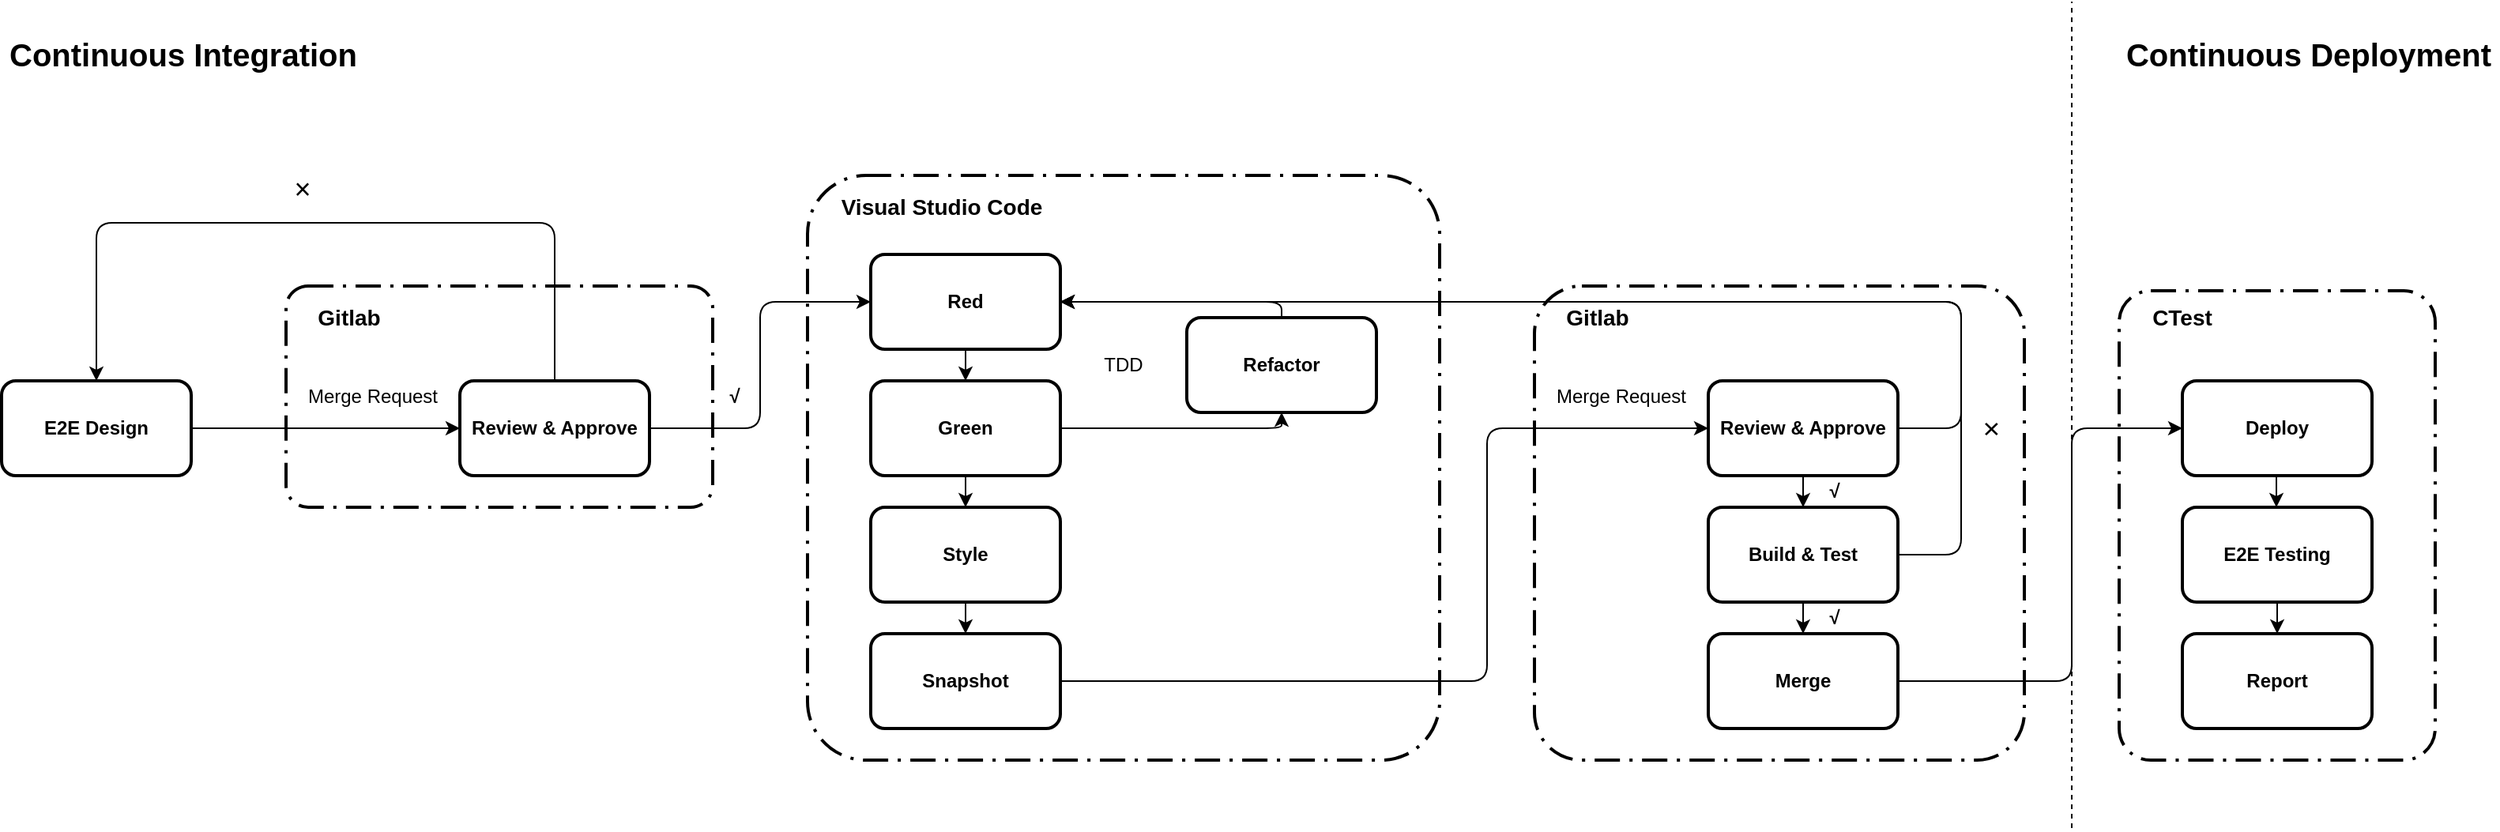 <mxfile version="14.4.3" type="github">
  <diagram id="qw9rI07wksaECOxZq3Me" name="第 1 页">
    <mxGraphModel dx="2066" dy="1021" grid="1" gridSize="10" guides="1" tooltips="1" connect="1" arrows="1" fold="1" page="1" pageScale="1" pageWidth="413" pageHeight="291" math="0" shadow="0">
      <root>
        <mxCell id="0" />
        <mxCell id="1" parent="0" />
        <mxCell id="wL68jLW9mCfYWidtdzE7-35" value="" style="rounded=1;arcSize=10;dashed=1;strokeColor=#000000;fillColor=none;gradientColor=none;dashPattern=8 3 1 3;strokeWidth=2;sketch=0;" vertex="1" parent="1">
          <mxGeometry x="550" y="285" width="400" height="370" as="geometry" />
        </mxCell>
        <mxCell id="wL68jLW9mCfYWidtdzE7-59" value="" style="rounded=1;arcSize=10;dashed=1;strokeColor=#000000;fillColor=none;gradientColor=none;dashPattern=8 3 1 3;strokeWidth=2;sketch=0;" vertex="1" parent="1">
          <mxGeometry x="1380" y="358" width="200" height="297" as="geometry" />
        </mxCell>
        <mxCell id="wL68jLW9mCfYWidtdzE7-33" value="" style="rounded=1;arcSize=10;dashed=1;strokeColor=#000000;fillColor=none;gradientColor=none;dashPattern=8 3 1 3;strokeWidth=2;sketch=0;" vertex="1" parent="1">
          <mxGeometry x="220" y="355" width="270" height="140" as="geometry" />
        </mxCell>
        <mxCell id="wL68jLW9mCfYWidtdzE7-45" value="" style="rounded=1;arcSize=10;dashed=1;strokeColor=#000000;fillColor=none;gradientColor=none;dashPattern=8 3 1 3;strokeWidth=2;sketch=0;" vertex="1" parent="1">
          <mxGeometry x="1010" y="355" width="310" height="300" as="geometry" />
        </mxCell>
        <mxCell id="7sA82I2yNGj9qkQ9EEGA-17" value="" style="edgeStyle=elbowEdgeStyle;elbow=vertical;endArrow=classic;html=1;exitX=0.5;exitY=0;exitDx=0;exitDy=0;entryX=0.5;entryY=0;entryDx=0;entryDy=0;" parent="1" source="wL68jLW9mCfYWidtdzE7-2" edge="1" target="7sA82I2yNGj9qkQ9EEGA-32">
          <mxGeometry width="50" height="50" relative="1" as="geometry">
            <mxPoint x="550" y="415" as="sourcePoint" />
            <mxPoint x="180" y="415" as="targetPoint" />
            <Array as="points">
              <mxPoint x="250" y="315" />
            </Array>
          </mxGeometry>
        </mxCell>
        <mxCell id="7sA82I2yNGj9qkQ9EEGA-32" value="&lt;b&gt;E2E Design&lt;/b&gt;" style="rounded=1;whiteSpace=wrap;html=1;sketch=0;strokeWidth=2;fillColor=none;" parent="1" vertex="1">
          <mxGeometry x="40" y="415" width="120" height="60" as="geometry" />
        </mxCell>
        <mxCell id="wL68jLW9mCfYWidtdzE7-2" value="&lt;b&gt;Review &amp;amp; Approve&lt;/b&gt;" style="rounded=1;whiteSpace=wrap;html=1;sketch=0;strokeWidth=2;fillColor=none;" vertex="1" parent="1">
          <mxGeometry x="330" y="415" width="120" height="60" as="geometry" />
        </mxCell>
        <mxCell id="wL68jLW9mCfYWidtdzE7-3" value="Merge Request" style="text;html=1;strokeColor=none;fillColor=none;align=center;verticalAlign=middle;whiteSpace=wrap;rounded=0;sketch=0;" vertex="1" parent="1">
          <mxGeometry x="230" y="415" width="90" height="20" as="geometry" />
        </mxCell>
        <mxCell id="wL68jLW9mCfYWidtdzE7-11" value="&lt;font style=&quot;font-size: 18px&quot;&gt;×&lt;/font&gt;" style="text;html=1;align=center;verticalAlign=middle;resizable=0;points=[];autosize=1;" vertex="1" parent="1">
          <mxGeometry x="215" y="284" width="30" height="20" as="geometry" />
        </mxCell>
        <mxCell id="wL68jLW9mCfYWidtdzE7-12" value="&lt;b&gt;Green&lt;/b&gt;" style="rounded=1;whiteSpace=wrap;html=1;sketch=0;strokeWidth=2;fillColor=none;" vertex="1" parent="1">
          <mxGeometry x="590" y="415" width="120" height="60" as="geometry" />
        </mxCell>
        <mxCell id="wL68jLW9mCfYWidtdzE7-13" value="&lt;b&gt;Refactor&lt;/b&gt;" style="rounded=1;whiteSpace=wrap;html=1;sketch=0;strokeWidth=2;fillColor=none;" vertex="1" parent="1">
          <mxGeometry x="790" y="375" width="120" height="60" as="geometry" />
        </mxCell>
        <mxCell id="wL68jLW9mCfYWidtdzE7-16" value="&lt;b&gt;Red&lt;/b&gt;" style="rounded=1;whiteSpace=wrap;html=1;sketch=0;strokeWidth=2;fillColor=none;" vertex="1" parent="1">
          <mxGeometry x="590" y="335" width="120" height="60" as="geometry" />
        </mxCell>
        <mxCell id="wL68jLW9mCfYWidtdzE7-17" value="" style="edgeStyle=segmentEdgeStyle;endArrow=classic;html=1;entryX=1;entryY=0.5;entryDx=0;entryDy=0;exitX=0.5;exitY=0;exitDx=0;exitDy=0;" edge="1" parent="1" source="wL68jLW9mCfYWidtdzE7-13" target="wL68jLW9mCfYWidtdzE7-16">
          <mxGeometry width="50" height="50" relative="1" as="geometry">
            <mxPoint x="910" y="405" as="sourcePoint" />
            <mxPoint x="880" y="335" as="targetPoint" />
            <Array as="points">
              <mxPoint x="850" y="365" />
            </Array>
          </mxGeometry>
        </mxCell>
        <mxCell id="wL68jLW9mCfYWidtdzE7-18" value="" style="edgeStyle=segmentEdgeStyle;endArrow=classic;html=1;" edge="1" parent="1">
          <mxGeometry width="50" height="50" relative="1" as="geometry">
            <mxPoint x="650" y="395" as="sourcePoint" />
            <mxPoint x="650" y="415" as="targetPoint" />
            <Array as="points">
              <mxPoint x="650" y="405" />
              <mxPoint x="650" y="405" />
            </Array>
          </mxGeometry>
        </mxCell>
        <mxCell id="wL68jLW9mCfYWidtdzE7-25" value="&lt;b&gt;Build &amp;amp; Test&lt;/b&gt;" style="rounded=1;whiteSpace=wrap;html=1;sketch=0;strokeWidth=2;fillColor=none;" vertex="1" parent="1">
          <mxGeometry x="1120" y="495" width="120" height="60" as="geometry" />
        </mxCell>
        <mxCell id="wL68jLW9mCfYWidtdzE7-29" value="Merge Request" style="text;html=1;strokeColor=none;fillColor=none;align=center;verticalAlign=middle;whiteSpace=wrap;rounded=0;sketch=0;" vertex="1" parent="1">
          <mxGeometry x="1020" y="415" width="90" height="20" as="geometry" />
        </mxCell>
        <mxCell id="wL68jLW9mCfYWidtdzE7-34" value="&lt;b&gt;&lt;font style=&quot;font-size: 14px&quot;&gt;Gitlab&lt;/font&gt;&lt;/b&gt;" style="text;html=1;strokeColor=none;fillColor=none;align=center;verticalAlign=middle;whiteSpace=wrap;rounded=0;sketch=0;" vertex="1" parent="1">
          <mxGeometry x="240" y="365" width="40" height="20" as="geometry" />
        </mxCell>
        <mxCell id="wL68jLW9mCfYWidtdzE7-36" value="&lt;b&gt;&lt;font style=&quot;font-size: 14px&quot;&gt;Visual Studio Code&lt;/font&gt;&lt;/b&gt;" style="text;html=1;strokeColor=none;fillColor=none;align=center;verticalAlign=middle;whiteSpace=wrap;rounded=0;sketch=0;" vertex="1" parent="1">
          <mxGeometry x="570" y="295" width="130" height="20" as="geometry" />
        </mxCell>
        <mxCell id="wL68jLW9mCfYWidtdzE7-37" value="TDD" style="text;html=1;strokeColor=none;fillColor=none;align=center;verticalAlign=middle;whiteSpace=wrap;rounded=0;sketch=0;" vertex="1" parent="1">
          <mxGeometry x="730" y="395" width="40" height="20" as="geometry" />
        </mxCell>
        <mxCell id="wL68jLW9mCfYWidtdzE7-40" value="&lt;b&gt;Review &amp;amp; Approve&lt;/b&gt;" style="rounded=1;whiteSpace=wrap;html=1;sketch=0;strokeWidth=2;fillColor=none;" vertex="1" parent="1">
          <mxGeometry x="1120" y="415" width="120" height="60" as="geometry" />
        </mxCell>
        <mxCell id="wL68jLW9mCfYWidtdzE7-41" value="&lt;b&gt;Merge&lt;/b&gt;" style="rounded=1;whiteSpace=wrap;html=1;sketch=0;strokeWidth=2;fillColor=none;" vertex="1" parent="1">
          <mxGeometry x="1120" y="575" width="120" height="60" as="geometry" />
        </mxCell>
        <mxCell id="wL68jLW9mCfYWidtdzE7-42" value="" style="endArrow=classic;html=1;exitX=0.5;exitY=1;exitDx=0;exitDy=0;" edge="1" parent="1" source="wL68jLW9mCfYWidtdzE7-40" target="wL68jLW9mCfYWidtdzE7-25">
          <mxGeometry width="50" height="50" relative="1" as="geometry">
            <mxPoint x="1390" y="315" as="sourcePoint" />
            <mxPoint x="1440" y="265" as="targetPoint" />
          </mxGeometry>
        </mxCell>
        <mxCell id="wL68jLW9mCfYWidtdzE7-44" value="" style="endArrow=classic;html=1;exitX=0.5;exitY=1;exitDx=0;exitDy=0;" edge="1" parent="1" source="wL68jLW9mCfYWidtdzE7-25" target="wL68jLW9mCfYWidtdzE7-41">
          <mxGeometry width="50" height="50" relative="1" as="geometry">
            <mxPoint x="1510" y="325" as="sourcePoint" />
            <mxPoint x="1560" y="275" as="targetPoint" />
          </mxGeometry>
        </mxCell>
        <mxCell id="wL68jLW9mCfYWidtdzE7-46" value="" style="endArrow=classic;html=1;exitX=1;exitY=0.5;exitDx=0;exitDy=0;entryX=0;entryY=0.5;entryDx=0;entryDy=0;" edge="1" parent="1" source="7sA82I2yNGj9qkQ9EEGA-32" target="wL68jLW9mCfYWidtdzE7-2">
          <mxGeometry width="50" height="50" relative="1" as="geometry">
            <mxPoint x="160" y="445" as="sourcePoint" />
            <mxPoint x="355" y="445" as="targetPoint" />
          </mxGeometry>
        </mxCell>
        <mxCell id="wL68jLW9mCfYWidtdzE7-51" value="&lt;font style=&quot;font-size: 18px&quot;&gt;×&lt;/font&gt;" style="text;html=1;align=center;verticalAlign=middle;resizable=0;points=[];autosize=1;rotation=90;" vertex="1" parent="1">
          <mxGeometry x="1284" y="435" width="30" height="20" as="geometry" />
        </mxCell>
        <mxCell id="wL68jLW9mCfYWidtdzE7-52" value="&lt;b&gt;&lt;font style=&quot;font-size: 14px&quot;&gt;Gitlab&lt;/font&gt;&lt;/b&gt;" style="text;html=1;strokeColor=none;fillColor=none;align=center;verticalAlign=middle;whiteSpace=wrap;rounded=0;sketch=0;" vertex="1" parent="1">
          <mxGeometry x="1030" y="365" width="40" height="20" as="geometry" />
        </mxCell>
        <mxCell id="wL68jLW9mCfYWidtdzE7-53" value="&lt;b&gt;E2E Testing&lt;/b&gt;" style="rounded=1;whiteSpace=wrap;html=1;sketch=0;strokeWidth=2;fillColor=none;" vertex="1" parent="1">
          <mxGeometry x="1420" y="495" width="120" height="60" as="geometry" />
        </mxCell>
        <mxCell id="wL68jLW9mCfYWidtdzE7-54" value="&lt;b&gt;Deploy&lt;/b&gt;" style="rounded=1;whiteSpace=wrap;html=1;sketch=0;strokeWidth=2;fillColor=none;" vertex="1" parent="1">
          <mxGeometry x="1420" y="415" width="120" height="60" as="geometry" />
        </mxCell>
        <mxCell id="wL68jLW9mCfYWidtdzE7-55" value="&lt;b&gt;&lt;font style=&quot;font-size: 12px&quot;&gt;√&lt;/font&gt;&lt;/b&gt;" style="text;html=1;strokeColor=none;fillColor=none;align=center;verticalAlign=middle;whiteSpace=wrap;rounded=0;sketch=0;" vertex="1" parent="1">
          <mxGeometry x="1180" y="475" width="40" height="20" as="geometry" />
        </mxCell>
        <mxCell id="wL68jLW9mCfYWidtdzE7-56" value="&lt;b&gt;&lt;font style=&quot;font-size: 12px&quot;&gt;√&lt;/font&gt;&lt;/b&gt;" style="text;html=1;strokeColor=none;fillColor=none;align=center;verticalAlign=middle;whiteSpace=wrap;rounded=0;sketch=0;" vertex="1" parent="1">
          <mxGeometry x="1180" y="555" width="40" height="20" as="geometry" />
        </mxCell>
        <mxCell id="wL68jLW9mCfYWidtdzE7-60" value="&lt;b&gt;&lt;font style=&quot;font-size: 14px&quot;&gt;CTest&lt;/font&gt;&lt;/b&gt;" style="text;html=1;strokeColor=none;fillColor=none;align=center;verticalAlign=middle;whiteSpace=wrap;rounded=0;sketch=0;" vertex="1" parent="1">
          <mxGeometry x="1400" y="365" width="40" height="20" as="geometry" />
        </mxCell>
        <mxCell id="wL68jLW9mCfYWidtdzE7-63" value="&lt;font style=&quot;font-size: 20px&quot;&gt;&lt;b&gt;Continuous Integration&lt;/b&gt;&lt;/font&gt;" style="text;html=1;strokeColor=none;fillColor=none;align=center;verticalAlign=middle;whiteSpace=wrap;rounded=0;sketch=0;" vertex="1" parent="1">
          <mxGeometry x="40" y="198" width="230" height="20" as="geometry" />
        </mxCell>
        <mxCell id="wL68jLW9mCfYWidtdzE7-64" value="&lt;font style=&quot;font-size: 20px&quot;&gt;&lt;b&gt;Continuous Deployment&lt;/b&gt;&lt;/font&gt;" style="text;html=1;strokeColor=none;fillColor=none;align=center;verticalAlign=middle;whiteSpace=wrap;rounded=0;sketch=0;" vertex="1" parent="1">
          <mxGeometry x="1380" y="198" width="240" height="20" as="geometry" />
        </mxCell>
        <mxCell id="wL68jLW9mCfYWidtdzE7-65" value="" style="endArrow=classic;html=1;" edge="1" parent="1">
          <mxGeometry width="50" height="50" relative="1" as="geometry">
            <mxPoint x="1479.5" y="475" as="sourcePoint" />
            <mxPoint x="1479.5" y="495" as="targetPoint" />
            <Array as="points" />
          </mxGeometry>
        </mxCell>
        <mxCell id="wL68jLW9mCfYWidtdzE7-66" value="" style="edgeStyle=elbowEdgeStyle;elbow=horizontal;endArrow=classic;html=1;exitX=1;exitY=0.5;exitDx=0;exitDy=0;entryX=0;entryY=0.5;entryDx=0;entryDy=0;" edge="1" parent="1" source="wL68jLW9mCfYWidtdzE7-2" target="wL68jLW9mCfYWidtdzE7-16">
          <mxGeometry width="50" height="50" relative="1" as="geometry">
            <mxPoint x="500" y="475" as="sourcePoint" />
            <mxPoint x="550" y="425" as="targetPoint" />
          </mxGeometry>
        </mxCell>
        <mxCell id="wL68jLW9mCfYWidtdzE7-67" value="&lt;b&gt;&lt;font style=&quot;font-size: 12px&quot;&gt;√&lt;/font&gt;&lt;/b&gt;" style="text;html=1;strokeColor=none;fillColor=none;align=center;verticalAlign=middle;whiteSpace=wrap;rounded=0;sketch=0;" vertex="1" parent="1">
          <mxGeometry x="484" y="415" width="40" height="20" as="geometry" />
        </mxCell>
        <mxCell id="wL68jLW9mCfYWidtdzE7-73" value="" style="edgeStyle=segmentEdgeStyle;endArrow=classic;html=1;entryX=0.5;entryY=1;entryDx=0;entryDy=0;exitX=1;exitY=0.5;exitDx=0;exitDy=0;" edge="1" parent="1" source="wL68jLW9mCfYWidtdzE7-12" target="wL68jLW9mCfYWidtdzE7-13">
          <mxGeometry width="50" height="50" relative="1" as="geometry">
            <mxPoint x="820" y="585" as="sourcePoint" />
            <mxPoint x="870" y="535" as="targetPoint" />
          </mxGeometry>
        </mxCell>
        <mxCell id="wL68jLW9mCfYWidtdzE7-74" value="&lt;b&gt;Style&lt;/b&gt;" style="rounded=1;whiteSpace=wrap;html=1;sketch=0;strokeWidth=2;fillColor=none;" vertex="1" parent="1">
          <mxGeometry x="590" y="495" width="120" height="60" as="geometry" />
        </mxCell>
        <mxCell id="wL68jLW9mCfYWidtdzE7-76" value="&lt;b&gt;Snapshot&lt;/b&gt;" style="rounded=1;whiteSpace=wrap;html=1;sketch=0;strokeWidth=2;fillColor=none;" vertex="1" parent="1">
          <mxGeometry x="590" y="575" width="120" height="60" as="geometry" />
        </mxCell>
        <mxCell id="wL68jLW9mCfYWidtdzE7-82" value="" style="edgeStyle=segmentEdgeStyle;endArrow=classic;html=1;" edge="1" parent="1">
          <mxGeometry width="50" height="50" relative="1" as="geometry">
            <mxPoint x="650" y="475" as="sourcePoint" />
            <mxPoint x="650" y="495" as="targetPoint" />
            <Array as="points">
              <mxPoint x="650" y="495" />
            </Array>
          </mxGeometry>
        </mxCell>
        <mxCell id="wL68jLW9mCfYWidtdzE7-84" value="" style="edgeStyle=segmentEdgeStyle;endArrow=classic;html=1;exitX=0.5;exitY=1;exitDx=0;exitDy=0;" edge="1" parent="1" source="wL68jLW9mCfYWidtdzE7-74">
          <mxGeometry width="50" height="50" relative="1" as="geometry">
            <mxPoint x="660" y="555" as="sourcePoint" />
            <mxPoint x="650" y="575" as="targetPoint" />
            <Array as="points">
              <mxPoint x="650" y="575" />
            </Array>
          </mxGeometry>
        </mxCell>
        <mxCell id="wL68jLW9mCfYWidtdzE7-85" value="" style="edgeStyle=elbowEdgeStyle;elbow=horizontal;endArrow=classic;html=1;exitX=1;exitY=0.5;exitDx=0;exitDy=0;" edge="1" parent="1" source="wL68jLW9mCfYWidtdzE7-76" target="wL68jLW9mCfYWidtdzE7-40">
          <mxGeometry width="50" height="50" relative="1" as="geometry">
            <mxPoint x="810" y="635" as="sourcePoint" />
            <mxPoint x="860" y="585" as="targetPoint" />
            <Array as="points">
              <mxPoint x="980" y="525" />
            </Array>
          </mxGeometry>
        </mxCell>
        <mxCell id="wL68jLW9mCfYWidtdzE7-86" value="" style="edgeStyle=elbowEdgeStyle;elbow=horizontal;endArrow=classic;html=1;exitX=1;exitY=0.5;exitDx=0;exitDy=0;" edge="1" parent="1" source="wL68jLW9mCfYWidtdzE7-40">
          <mxGeometry width="50" height="50" relative="1" as="geometry">
            <mxPoint x="1300" y="455" as="sourcePoint" />
            <mxPoint x="710" y="365" as="targetPoint" />
            <Array as="points">
              <mxPoint x="1280" y="425" />
            </Array>
          </mxGeometry>
        </mxCell>
        <mxCell id="wL68jLW9mCfYWidtdzE7-87" value="" style="edgeStyle=elbowEdgeStyle;elbow=horizontal;endArrow=classic;html=1;exitX=1;exitY=0.5;exitDx=0;exitDy=0;" edge="1" parent="1" source="wL68jLW9mCfYWidtdzE7-25">
          <mxGeometry width="50" height="50" relative="1" as="geometry">
            <mxPoint x="1250" y="455" as="sourcePoint" />
            <mxPoint x="710" y="365" as="targetPoint" />
            <Array as="points">
              <mxPoint x="1280" y="445" />
            </Array>
          </mxGeometry>
        </mxCell>
        <mxCell id="wL68jLW9mCfYWidtdzE7-88" value="" style="edgeStyle=elbowEdgeStyle;elbow=horizontal;endArrow=classic;html=1;exitX=1;exitY=0.5;exitDx=0;exitDy=0;entryX=0;entryY=0.5;entryDx=0;entryDy=0;" edge="1" parent="1" source="wL68jLW9mCfYWidtdzE7-41" target="wL68jLW9mCfYWidtdzE7-54">
          <mxGeometry width="50" height="50" relative="1" as="geometry">
            <mxPoint x="1290" y="625" as="sourcePoint" />
            <mxPoint x="1340" y="575" as="targetPoint" />
            <Array as="points">
              <mxPoint x="1350" y="525" />
            </Array>
          </mxGeometry>
        </mxCell>
        <mxCell id="wL68jLW9mCfYWidtdzE7-89" value="&lt;b&gt;Report&lt;/b&gt;" style="rounded=1;whiteSpace=wrap;html=1;sketch=0;strokeWidth=2;fillColor=none;" vertex="1" parent="1">
          <mxGeometry x="1420" y="575" width="120" height="60" as="geometry" />
        </mxCell>
        <mxCell id="wL68jLW9mCfYWidtdzE7-90" value="" style="endArrow=classic;html=1;exitX=0.5;exitY=1;exitDx=0;exitDy=0;" edge="1" parent="1" source="wL68jLW9mCfYWidtdzE7-53" target="wL68jLW9mCfYWidtdzE7-89">
          <mxGeometry width="50" height="50" relative="1" as="geometry">
            <mxPoint x="1489.5" y="485" as="sourcePoint" />
            <mxPoint x="1489.5" y="505" as="targetPoint" />
            <Array as="points" />
          </mxGeometry>
        </mxCell>
        <mxCell id="wL68jLW9mCfYWidtdzE7-91" value="" style="endArrow=none;dashed=1;html=1;" edge="1" parent="1">
          <mxGeometry width="50" height="50" relative="1" as="geometry">
            <mxPoint x="1350" y="698" as="sourcePoint" />
            <mxPoint x="1350" y="175" as="targetPoint" />
          </mxGeometry>
        </mxCell>
      </root>
    </mxGraphModel>
  </diagram>
</mxfile>

